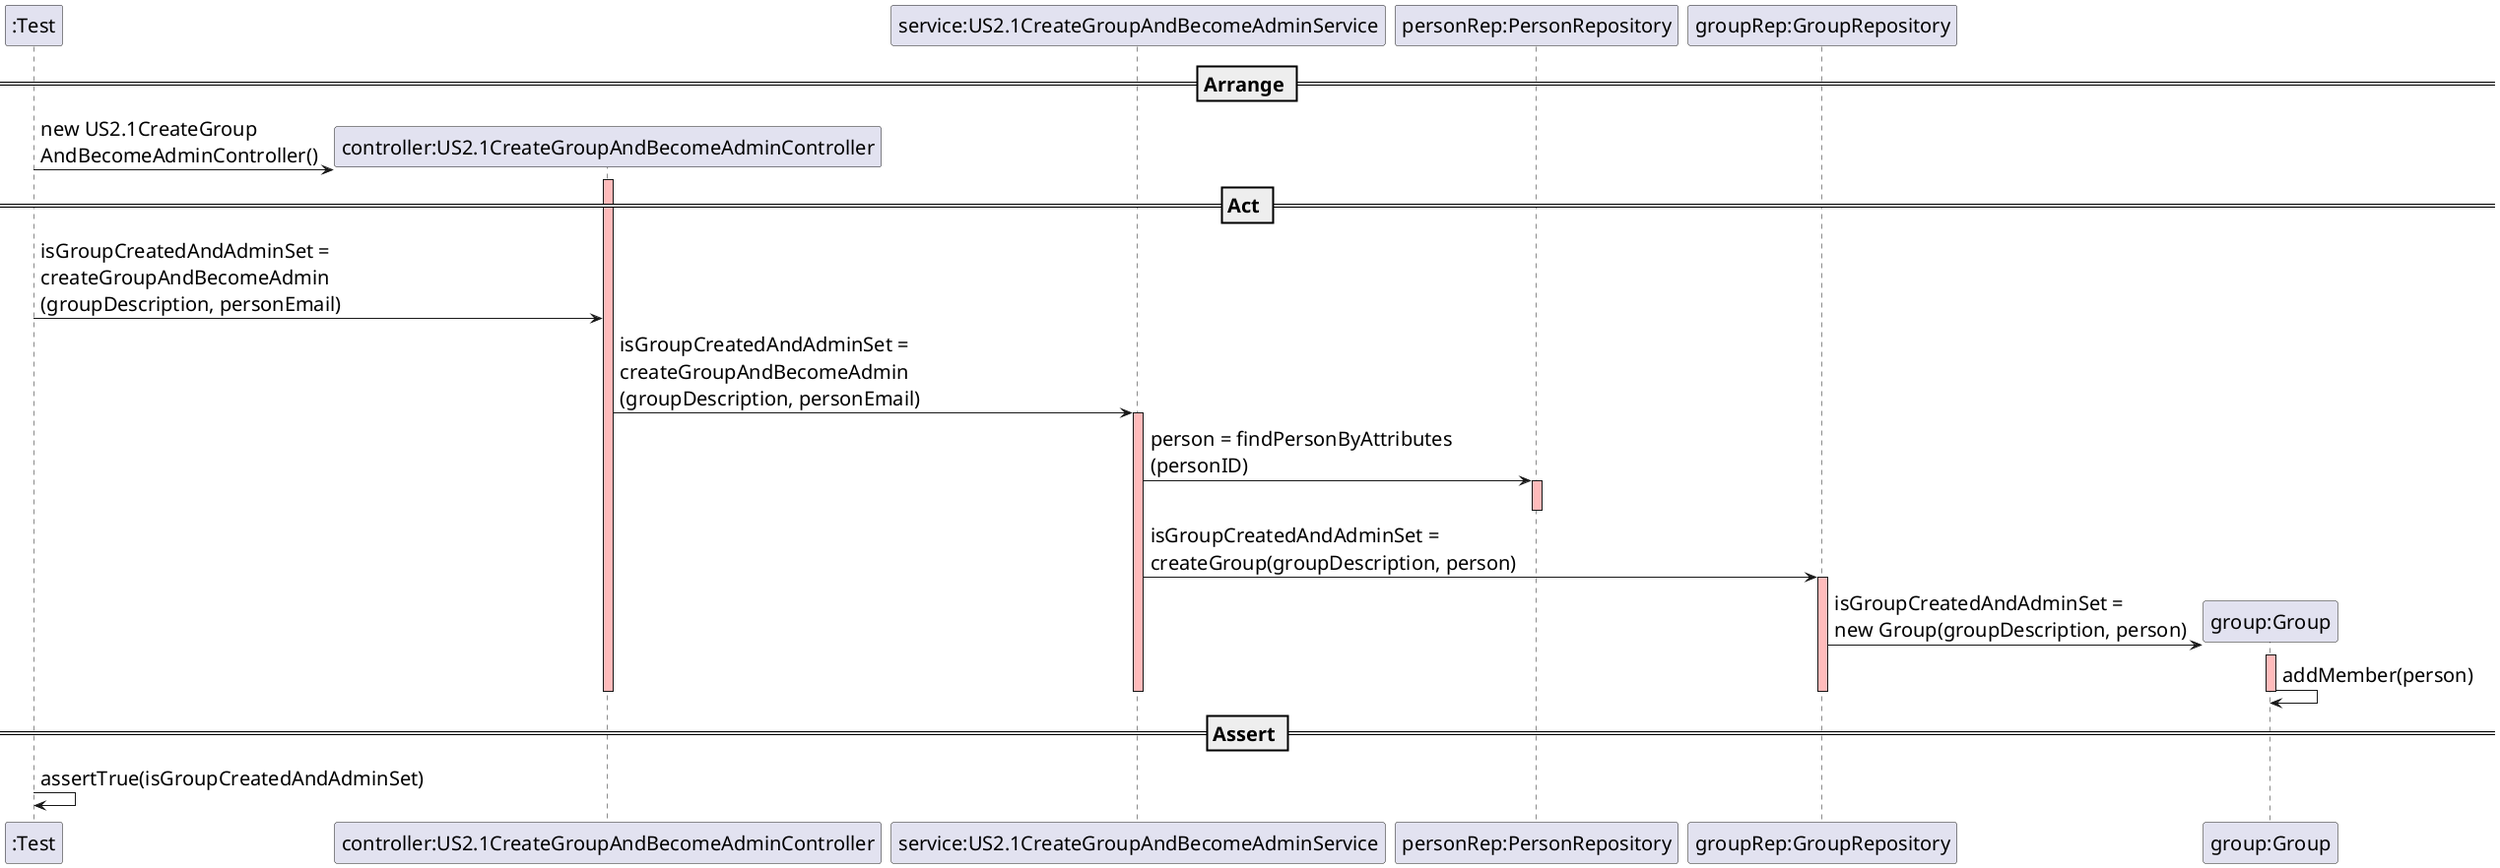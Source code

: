 @startuml
skinparam DefaultFontSize 20
create ":Test"

== Arrange ==

create "controller:US2.1CreateGroupAndBecomeAdminController"
":Test" -> "controller:US2.1CreateGroupAndBecomeAdminController" : new US2.1CreateGroup\nAndBecomeAdminController()
activate "controller:US2.1CreateGroupAndBecomeAdminController" #FFBBBB

participant "service:US2.1CreateGroupAndBecomeAdminService"
participant "personRep:PersonRepository"
participant "groupRep:GroupRepository"

== Act ==

":Test" -> "controller:US2.1CreateGroupAndBecomeAdminController" : isGroupCreatedAndAdminSet = \ncreateGroupAndBecomeAdmin\n(groupDescription, personEmail)

"controller:US2.1CreateGroupAndBecomeAdminController" -> "service:US2.1CreateGroupAndBecomeAdminService": isGroupCreatedAndAdminSet = \ncreateGroupAndBecomeAdmin\n(groupDescription, personEmail)
activate "service:US2.1CreateGroupAndBecomeAdminService" #FFBBBB

"service:US2.1CreateGroupAndBecomeAdminService" -> "personRep:PersonRepository" : person = findPersonByAttributes\n(personID)
activate "personRep:PersonRepository" #FFBBBB
deactivate "personRep:PersonRepository"

"service:US2.1CreateGroupAndBecomeAdminService" -> "groupRep:GroupRepository" : isGroupCreatedAndAdminSet = \ncreateGroup(groupDescription, person)
activate "groupRep:GroupRepository" #FFBBBB

create "group:Group"
"groupRep:GroupRepository" -> "group:Group" : isGroupCreatedAndAdminSet =\nnew Group(groupDescription, person)
activate "group:Group" #FFBBBB
"group:Group" -> "group:Group" : addMember(person)

deactivate "group:Group"
deactivate "groupRep:GroupRepository"
deactivate "personRep:PersonRepository"
deactivate "service:US2.1CreateGroupAndBecomeAdminService"
deactivate "controller:US2.1CreateGroupAndBecomeAdminController"

== Assert ==

":Test" -> ":Test" : assertTrue(isGroupCreatedAndAdminSet)

@enduml
